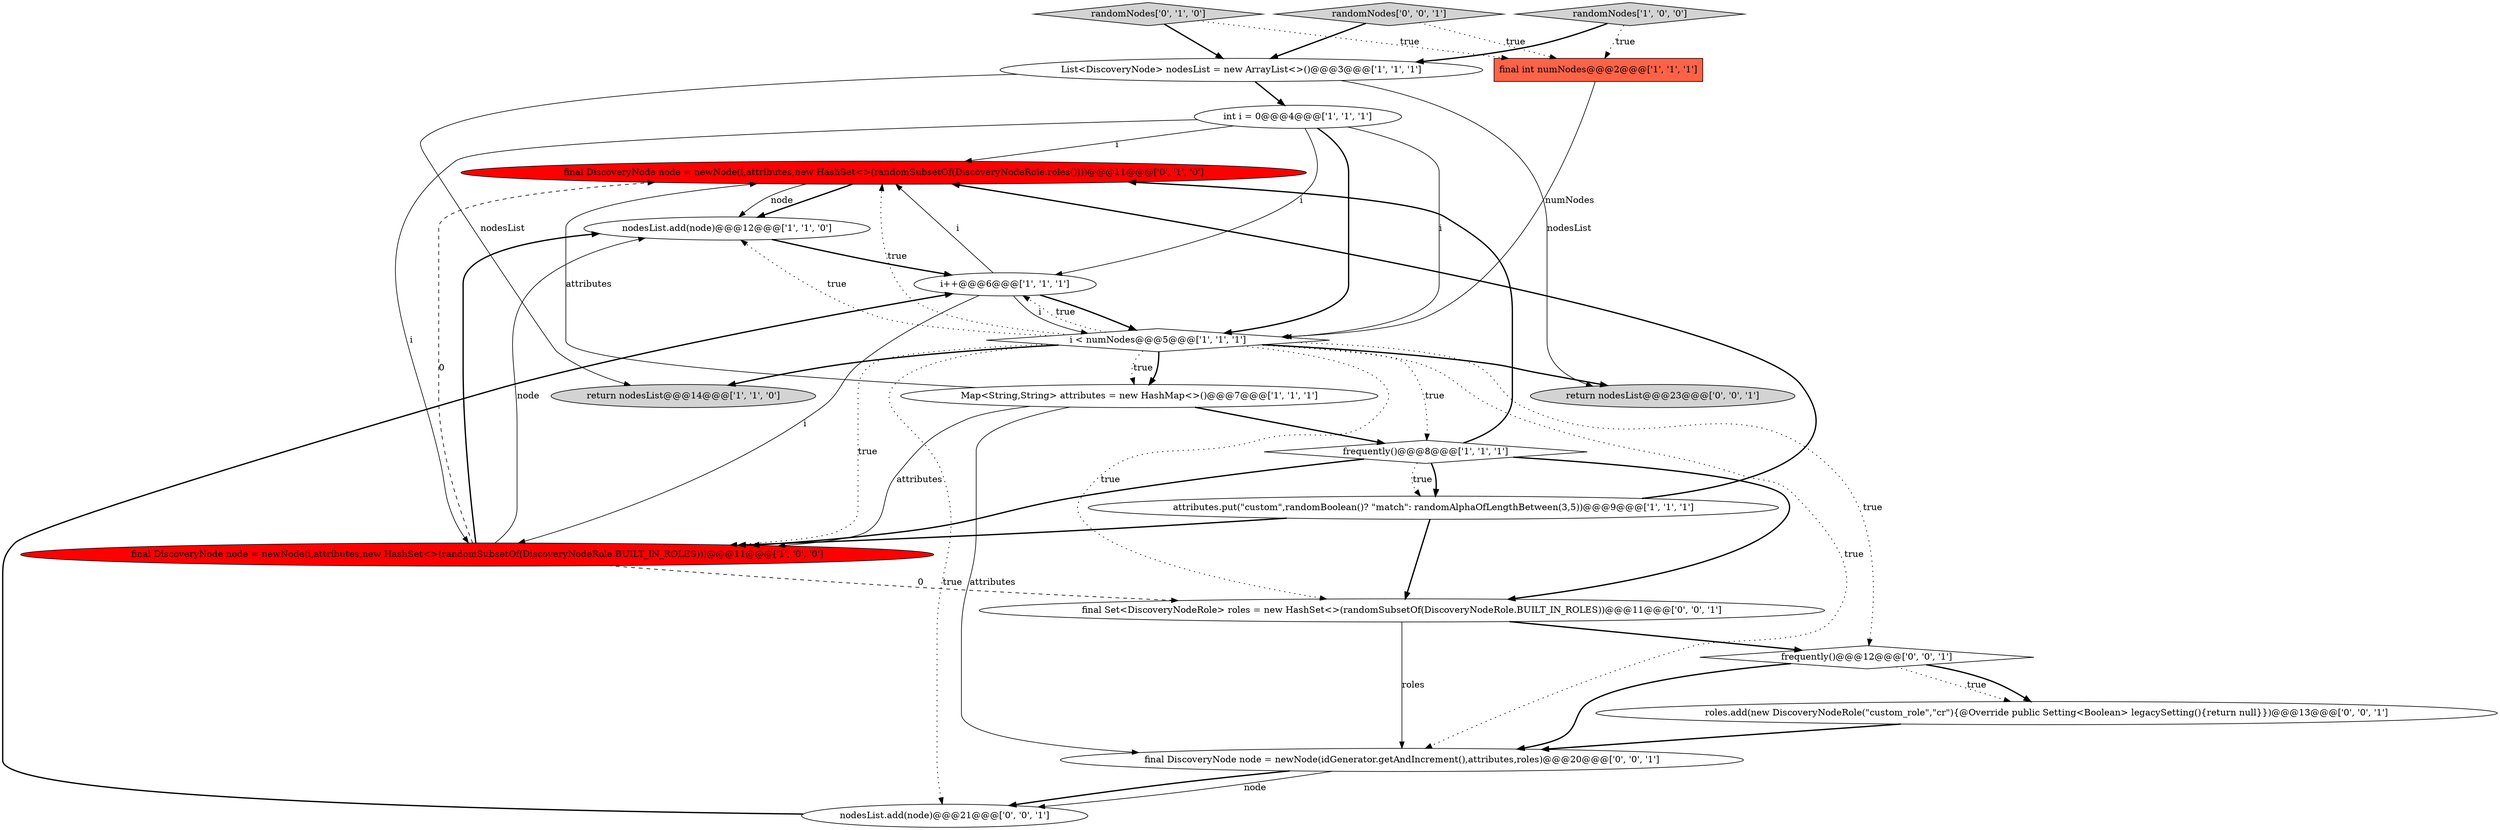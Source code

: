 digraph {
12 [style = filled, label = "final DiscoveryNode node = newNode(i,attributes,new HashSet<>(randomSubsetOf(DiscoveryNodeRole.roles())))@@@11@@@['0', '1', '0']", fillcolor = red, shape = ellipse image = "AAA1AAABBB2BBB"];
15 [style = filled, label = "return nodesList@@@23@@@['0', '0', '1']", fillcolor = lightgray, shape = ellipse image = "AAA0AAABBB3BBB"];
17 [style = filled, label = "final DiscoveryNode node = newNode(idGenerator.getAndIncrement(),attributes,roles)@@@20@@@['0', '0', '1']", fillcolor = white, shape = ellipse image = "AAA0AAABBB3BBB"];
16 [style = filled, label = "final Set<DiscoveryNodeRole> roles = new HashSet<>(randomSubsetOf(DiscoveryNodeRole.BUILT_IN_ROLES))@@@11@@@['0', '0', '1']", fillcolor = white, shape = ellipse image = "AAA0AAABBB3BBB"];
14 [style = filled, label = "nodesList.add(node)@@@21@@@['0', '0', '1']", fillcolor = white, shape = ellipse image = "AAA0AAABBB3BBB"];
20 [style = filled, label = "frequently()@@@12@@@['0', '0', '1']", fillcolor = white, shape = diamond image = "AAA0AAABBB3BBB"];
1 [style = filled, label = "i++@@@6@@@['1', '1', '1']", fillcolor = white, shape = ellipse image = "AAA0AAABBB1BBB"];
19 [style = filled, label = "roles.add(new DiscoveryNodeRole(\"custom_role\",\"cr\"){@Override public Setting<Boolean> legacySetting(){return null}})@@@13@@@['0', '0', '1']", fillcolor = white, shape = ellipse image = "AAA0AAABBB3BBB"];
5 [style = filled, label = "randomNodes['1', '0', '0']", fillcolor = lightgray, shape = diamond image = "AAA0AAABBB1BBB"];
18 [style = filled, label = "randomNodes['0', '0', '1']", fillcolor = lightgray, shape = diamond image = "AAA0AAABBB3BBB"];
6 [style = filled, label = "final int numNodes@@@2@@@['1', '1', '1']", fillcolor = tomato, shape = box image = "AAA0AAABBB1BBB"];
0 [style = filled, label = "i < numNodes@@@5@@@['1', '1', '1']", fillcolor = white, shape = diamond image = "AAA0AAABBB1BBB"];
9 [style = filled, label = "frequently()@@@8@@@['1', '1', '1']", fillcolor = white, shape = diamond image = "AAA0AAABBB1BBB"];
13 [style = filled, label = "randomNodes['0', '1', '0']", fillcolor = lightgray, shape = diamond image = "AAA0AAABBB2BBB"];
4 [style = filled, label = "attributes.put(\"custom\",randomBoolean()? \"match\": randomAlphaOfLengthBetween(3,5))@@@9@@@['1', '1', '1']", fillcolor = white, shape = ellipse image = "AAA0AAABBB1BBB"];
8 [style = filled, label = "final DiscoveryNode node = newNode(i,attributes,new HashSet<>(randomSubsetOf(DiscoveryNodeRole.BUILT_IN_ROLES)))@@@11@@@['1', '0', '0']", fillcolor = red, shape = ellipse image = "AAA1AAABBB1BBB"];
10 [style = filled, label = "int i = 0@@@4@@@['1', '1', '1']", fillcolor = white, shape = ellipse image = "AAA0AAABBB1BBB"];
7 [style = filled, label = "List<DiscoveryNode> nodesList = new ArrayList<>()@@@3@@@['1', '1', '1']", fillcolor = white, shape = ellipse image = "AAA0AAABBB1BBB"];
2 [style = filled, label = "nodesList.add(node)@@@12@@@['1', '1', '0']", fillcolor = white, shape = ellipse image = "AAA0AAABBB1BBB"];
11 [style = filled, label = "Map<String,String> attributes = new HashMap<>()@@@7@@@['1', '1', '1']", fillcolor = white, shape = ellipse image = "AAA0AAABBB1BBB"];
3 [style = filled, label = "return nodesList@@@14@@@['1', '1', '0']", fillcolor = lightgray, shape = ellipse image = "AAA0AAABBB1BBB"];
0->3 [style = bold, label=""];
11->8 [style = solid, label="attributes"];
13->6 [style = dotted, label="true"];
0->12 [style = dotted, label="true"];
10->12 [style = solid, label="i"];
8->16 [style = dashed, label="0"];
20->17 [style = bold, label=""];
7->10 [style = bold, label=""];
10->8 [style = solid, label="i"];
2->1 [style = bold, label=""];
9->4 [style = bold, label=""];
17->14 [style = solid, label="node"];
6->0 [style = solid, label="numNodes"];
10->0 [style = solid, label="i"];
5->6 [style = dotted, label="true"];
0->11 [style = bold, label=""];
0->20 [style = dotted, label="true"];
8->12 [style = dashed, label="0"];
10->1 [style = solid, label="i"];
1->8 [style = solid, label="i"];
7->3 [style = solid, label="nodesList"];
1->0 [style = bold, label=""];
19->17 [style = bold, label=""];
11->9 [style = bold, label=""];
9->8 [style = bold, label=""];
8->2 [style = solid, label="node"];
0->15 [style = bold, label=""];
9->16 [style = bold, label=""];
14->1 [style = bold, label=""];
18->6 [style = dotted, label="true"];
0->8 [style = dotted, label="true"];
1->0 [style = solid, label="i"];
12->2 [style = bold, label=""];
11->12 [style = solid, label="attributes"];
8->2 [style = bold, label=""];
17->14 [style = bold, label=""];
13->7 [style = bold, label=""];
1->12 [style = solid, label="i"];
7->15 [style = solid, label="nodesList"];
10->0 [style = bold, label=""];
11->17 [style = solid, label="attributes"];
4->12 [style = bold, label=""];
9->4 [style = dotted, label="true"];
4->8 [style = bold, label=""];
12->2 [style = solid, label="node"];
5->7 [style = bold, label=""];
0->17 [style = dotted, label="true"];
0->14 [style = dotted, label="true"];
20->19 [style = dotted, label="true"];
9->12 [style = bold, label=""];
0->16 [style = dotted, label="true"];
0->2 [style = dotted, label="true"];
18->7 [style = bold, label=""];
20->19 [style = bold, label=""];
16->20 [style = bold, label=""];
0->11 [style = dotted, label="true"];
0->9 [style = dotted, label="true"];
16->17 [style = solid, label="roles"];
4->16 [style = bold, label=""];
0->1 [style = dotted, label="true"];
}
